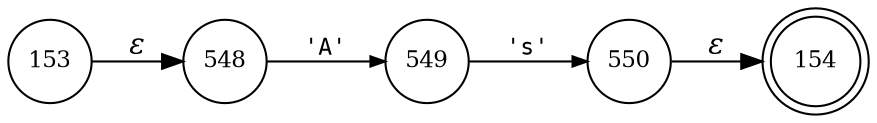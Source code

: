 digraph ATN {
rankdir=LR;
s154[fontsize=11, label="154", shape=doublecircle, fixedsize=true, width=.6];
s548[fontsize=11,label="548", shape=circle, fixedsize=true, width=.55, peripheries=1];
s549[fontsize=11,label="549", shape=circle, fixedsize=true, width=.55, peripheries=1];
s550[fontsize=11,label="550", shape=circle, fixedsize=true, width=.55, peripheries=1];
s153[fontsize=11,label="153", shape=circle, fixedsize=true, width=.55, peripheries=1];
s153 -> s548 [fontname="Times-Italic", label="&epsilon;"];
s548 -> s549 [fontsize=11, fontname="Courier", arrowsize=.7, label = "'A'", arrowhead = normal];
s549 -> s550 [fontsize=11, fontname="Courier", arrowsize=.7, label = "'s'", arrowhead = normal];
s550 -> s154 [fontname="Times-Italic", label="&epsilon;"];
}